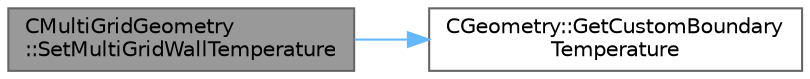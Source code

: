 digraph "CMultiGridGeometry::SetMultiGridWallTemperature"
{
 // LATEX_PDF_SIZE
  bgcolor="transparent";
  edge [fontname=Helvetica,fontsize=10,labelfontname=Helvetica,labelfontsize=10];
  node [fontname=Helvetica,fontsize=10,shape=box,height=0.2,width=0.4];
  rankdir="LR";
  Node1 [id="Node000001",label="CMultiGridGeometry\l::SetMultiGridWallTemperature",height=0.2,width=0.4,color="gray40", fillcolor="grey60", style="filled", fontcolor="black",tooltip="Set a representative wall temperature of the agglomerated control volume on a particular boundary mar..."];
  Node1 -> Node2 [id="edge1_Node000001_Node000002",color="steelblue1",style="solid",tooltip=" "];
  Node2 [id="Node000002",label="CGeometry::GetCustomBoundary\lTemperature",height=0.2,width=0.4,color="grey40", fillcolor="white", style="filled",URL="$classCGeometry.html#a3c4441254ab333c013dee6c63c8117d9",tooltip="Get the value of the customized temperature at a specified vertex on a specified marker."];
}
